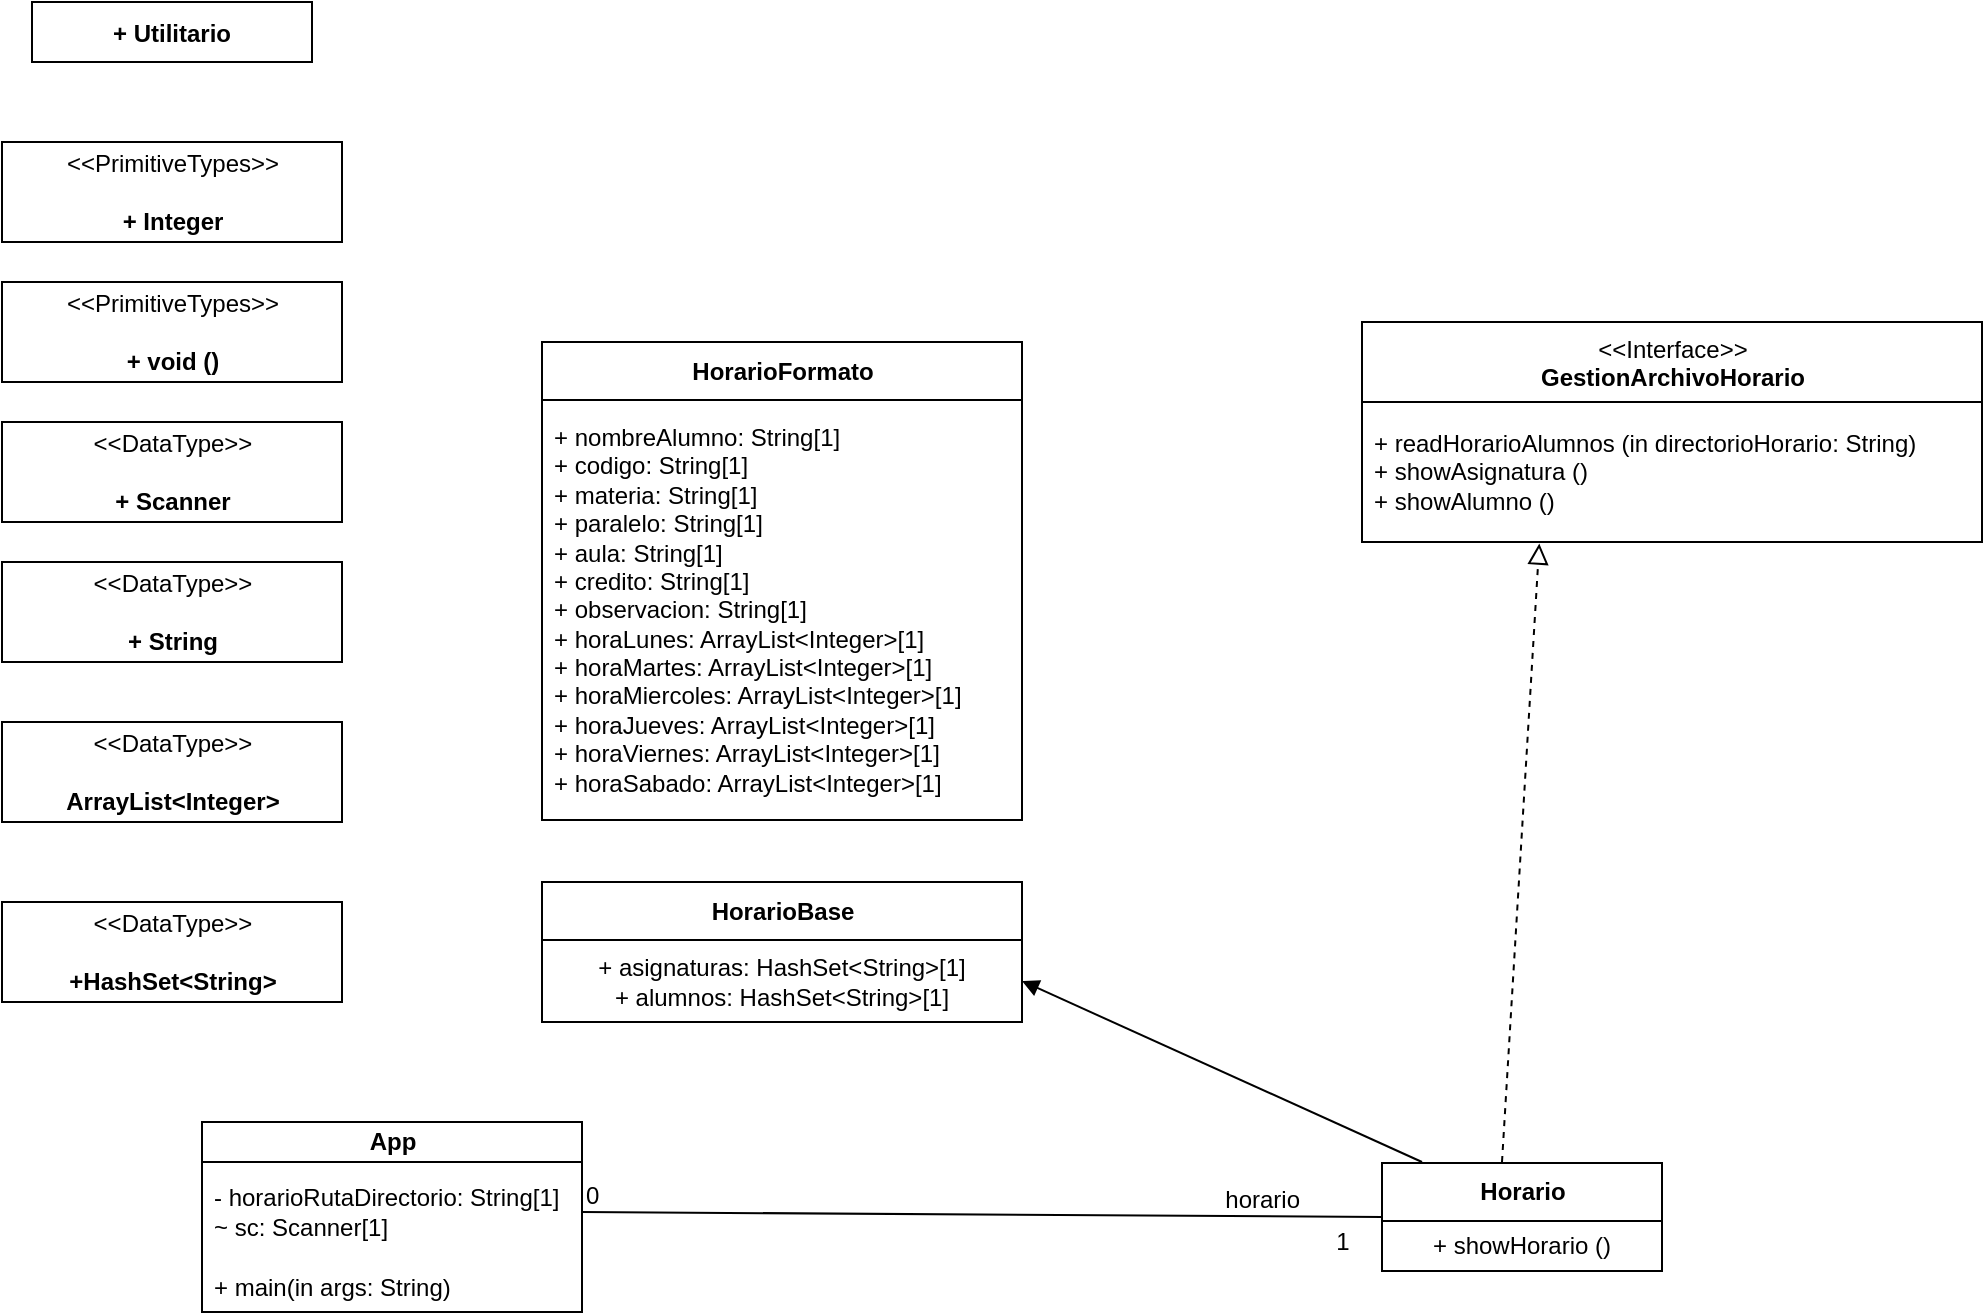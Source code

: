 <mxfile>
    <diagram id="nljEmskvn89XFRaa3V2e" name="Page-1">
        <mxGraphModel dx="722" dy="1147" grid="1" gridSize="10" guides="1" tooltips="1" connect="1" arrows="1" fold="1" page="1" pageScale="1" pageWidth="1100" pageHeight="850" math="0" shadow="0">
            <root>
                <mxCell id="0"/>
                <mxCell id="1" parent="0"/>
                <mxCell id="2" value="HorarioFormato" style="swimlane;fontStyle=1;align=center;verticalAlign=middle;childLayout=stackLayout;horizontal=1;startSize=29;horizontalStack=0;resizeParent=1;resizeParentMax=0;resizeLast=0;collapsible=0;marginBottom=0;html=1;" vertex="1" parent="1">
                    <mxGeometry x="360" y="120" width="240" height="239" as="geometry"/>
                </mxCell>
                <mxCell id="3" value="+ nombreAlumno: String[1]&lt;br&gt;+ codigo: String[1]&lt;br&gt;+ materia: String[1]&lt;br&gt;+ paralelo: String[1]&lt;br&gt;+ aula: String[1]&lt;br&gt;+ credito: String[1]&lt;br&gt;+ observacion: String[1]&lt;br&gt;+ horaLunes: ArrayList&amp;lt;Integer&amp;gt;[1]&lt;br&gt;+ horaMartes: ArrayList&amp;lt;Integer&amp;gt;[1]&lt;br&gt;+ horaMiercoles: ArrayList&amp;lt;Integer&amp;gt;[1]&lt;br&gt;+ horaJueves: ArrayList&amp;lt;Integer&amp;gt;[1]&lt;br&gt;+ horaViernes: ArrayList&amp;lt;Integer&amp;gt;[1]&lt;br&gt;+ horaSabado: ArrayList&amp;lt;Integer&amp;gt;[1]" style="text;html=1;strokeColor=none;fillColor=none;align=left;verticalAlign=middle;spacingLeft=4;spacingRight=4;overflow=hidden;rotatable=0;points=[[0,0.5],[1,0.5]];portConstraint=eastwest;" vertex="1" parent="2">
                    <mxGeometry y="29" width="240" height="210" as="geometry"/>
                </mxCell>
                <mxCell id="5" value="HorarioBase" style="swimlane;fontStyle=1;align=center;verticalAlign=middle;childLayout=stackLayout;horizontal=1;startSize=29;horizontalStack=0;resizeParent=1;resizeParentMax=0;resizeLast=0;collapsible=0;marginBottom=0;html=1;strokeColor=default;" vertex="1" parent="1">
                    <mxGeometry x="360" y="390" width="240" height="70" as="geometry"/>
                </mxCell>
                <mxCell id="6" value="+ asignaturas: HashSet&amp;lt;String&amp;gt;[1]&lt;br&gt;+ alumnos: HashSet&amp;lt;String&amp;gt;[1]" style="text;html=1;strokeColor=none;fillColor=none;align=center;verticalAlign=middle;spacingLeft=4;spacingRight=4;overflow=hidden;rotatable=0;points=[[0,0.5],[1,0.5]];portConstraint=eastwest;" vertex="1" parent="5">
                    <mxGeometry y="29" width="240" height="41" as="geometry"/>
                </mxCell>
                <mxCell id="8" value="Horario" style="swimlane;fontStyle=1;align=center;verticalAlign=middle;childLayout=stackLayout;horizontal=1;startSize=29;horizontalStack=0;resizeParent=1;resizeParentMax=0;resizeLast=0;collapsible=0;marginBottom=0;html=1;strokeColor=default;" vertex="1" parent="1">
                    <mxGeometry x="780" y="530.5" width="140" height="54" as="geometry"/>
                </mxCell>
                <mxCell id="9" value="+ showHorario ()" style="text;html=1;strokeColor=none;fillColor=none;align=center;verticalAlign=middle;spacingLeft=4;spacingRight=4;overflow=hidden;rotatable=0;points=[[0,0.5],[1,0.5]];portConstraint=eastwest;" vertex="1" parent="8">
                    <mxGeometry y="29" width="140" height="25" as="geometry"/>
                </mxCell>
                <mxCell id="11" value="&amp;lt;&amp;lt;Interface&amp;gt;&amp;gt;&lt;br&gt;&lt;b&gt;GestionArchivoHorario&lt;/b&gt;" style="swimlane;fontStyle=0;align=center;verticalAlign=top;childLayout=stackLayout;horizontal=1;startSize=40;horizontalStack=0;resizeParent=1;resizeParentMax=0;resizeLast=0;collapsible=0;marginBottom=0;html=1;strokeColor=default;" vertex="1" parent="1">
                    <mxGeometry x="770" y="110" width="310" height="110" as="geometry"/>
                </mxCell>
                <mxCell id="12" value="+ readHorarioAlumnos (in directorioHorario: String)&lt;br&gt;+ showAsignatura ()&lt;br&gt;+ showAlumno ()" style="text;html=1;strokeColor=none;fillColor=none;align=left;verticalAlign=middle;spacingLeft=4;spacingRight=4;overflow=hidden;rotatable=0;points=[[0,0.5],[1,0.5]];portConstraint=eastwest;" vertex="1" parent="11">
                    <mxGeometry y="40" width="310" height="70" as="geometry"/>
                </mxCell>
                <mxCell id="13" value="App" style="swimlane;fontStyle=1;align=center;verticalAlign=middle;childLayout=stackLayout;horizontal=1;startSize=20;horizontalStack=0;resizeParent=1;resizeParentMax=0;resizeLast=0;collapsible=0;marginBottom=0;html=1;strokeColor=default;" vertex="1" parent="1">
                    <mxGeometry x="190" y="510" width="190" height="95" as="geometry"/>
                </mxCell>
                <mxCell id="14" value="- horarioRutaDirectorio: String[1]&lt;br&gt;~ sc: Scanner[1]" style="text;html=1;strokeColor=none;fillColor=none;align=left;verticalAlign=middle;spacingLeft=4;spacingRight=4;overflow=hidden;rotatable=0;points=[[0,0.5],[1,0.5]];portConstraint=eastwest;" vertex="1" parent="13">
                    <mxGeometry y="20" width="190" height="50" as="geometry"/>
                </mxCell>
                <mxCell id="15" value="+ main(in args: String)" style="text;html=1;strokeColor=none;fillColor=none;align=left;verticalAlign=middle;spacingLeft=4;spacingRight=4;overflow=hidden;rotatable=0;points=[[0,0.5],[1,0.5]];portConstraint=eastwest;" vertex="1" parent="13">
                    <mxGeometry y="70" width="190" height="25" as="geometry"/>
                </mxCell>
                <mxCell id="16" value="" style="endArrow=none;html=1;rounded=0;align=center;verticalAlign=top;endFill=0;labelBackgroundColor=none;exitX=1;exitY=0.5;exitDx=0;exitDy=0;entryX=0;entryY=0.5;entryDx=0;entryDy=0;" edge="1" parent="1" source="14" target="8">
                    <mxGeometry relative="1" as="geometry">
                        <mxPoint x="470" y="560" as="sourcePoint"/>
                        <mxPoint x="630" y="560" as="targetPoint"/>
                    </mxGeometry>
                </mxCell>
                <mxCell id="17" value="0" style="resizable=0;html=1;align=left;verticalAlign=bottom;labelBackgroundColor=none;strokeColor=default;" connectable="0" vertex="1" parent="16">
                    <mxGeometry x="-1" relative="1" as="geometry"/>
                </mxCell>
                <mxCell id="19" value="horario" style="resizable=0;html=1;align=right;verticalAlign=bottom;labelBackgroundColor=none;strokeColor=default;" connectable="0" vertex="1" parent="16">
                    <mxGeometry x="1" relative="1" as="geometry">
                        <mxPoint x="-40" as="offset"/>
                    </mxGeometry>
                </mxCell>
                <mxCell id="20" value="1" style="text;html=1;align=center;verticalAlign=middle;resizable=0;points=[];autosize=1;strokeColor=none;fillColor=none;" vertex="1" parent="1">
                    <mxGeometry x="745" y="555" width="30" height="30" as="geometry"/>
                </mxCell>
                <mxCell id="21" value="" style="endArrow=block;startArrow=none;endFill=0;startFill=0;endSize=8;html=1;verticalAlign=bottom;dashed=1;labelBackgroundColor=none;entryX=0.286;entryY=1.011;entryDx=0;entryDy=0;entryPerimeter=0;" edge="1" parent="1" target="12">
                    <mxGeometry width="160" relative="1" as="geometry">
                        <mxPoint x="840" y="530" as="sourcePoint"/>
                        <mxPoint x="670" y="600" as="targetPoint"/>
                    </mxGeometry>
                </mxCell>
                <mxCell id="23" value="" style="html=1;verticalAlign=bottom;labelBackgroundColor=none;endArrow=block;endFill=1;endSize=6;align=left;entryX=1;entryY=0.5;entryDx=0;entryDy=0;" edge="1" parent="1" target="6">
                    <mxGeometry x="0.302" y="-122" relative="1" as="geometry">
                        <mxPoint x="800" y="530" as="sourcePoint"/>
                        <mxPoint x="690" y="490" as="targetPoint"/>
                        <mxPoint as="offset"/>
                    </mxGeometry>
                </mxCell>
                <mxCell id="24" value="&amp;lt;&amp;lt;DataType&amp;gt;&amp;gt;&lt;br&gt;&lt;br&gt;&lt;b&gt;+HashSet&amp;lt;String&amp;gt;&lt;/b&gt;" style="html=1;align=center;verticalAlign=middle;dashed=0;strokeColor=default;" vertex="1" parent="1">
                    <mxGeometry x="90" y="400" width="170" height="50" as="geometry"/>
                </mxCell>
                <mxCell id="25" value="&amp;lt;&amp;lt;DataType&amp;gt;&amp;gt;&lt;br&gt;&lt;br&gt;&lt;b&gt;ArrayList&amp;lt;Integer&amp;gt;&lt;/b&gt;" style="html=1;align=center;verticalAlign=middle;dashed=0;strokeColor=default;" vertex="1" parent="1">
                    <mxGeometry x="90" y="310" width="170" height="50" as="geometry"/>
                </mxCell>
                <mxCell id="26" value="&amp;lt;&amp;lt;DataType&amp;gt;&amp;gt;&lt;br&gt;&lt;br&gt;&lt;b&gt;+ String&lt;/b&gt;" style="html=1;align=center;verticalAlign=middle;dashed=0;strokeColor=default;" vertex="1" parent="1">
                    <mxGeometry x="90" y="230" width="170" height="50" as="geometry"/>
                </mxCell>
                <mxCell id="27" value="&amp;lt;&amp;lt;DataType&amp;gt;&amp;gt;&lt;br&gt;&lt;br&gt;&lt;b&gt;+ Scanner&lt;/b&gt;" style="html=1;align=center;verticalAlign=middle;dashed=0;strokeColor=default;" vertex="1" parent="1">
                    <mxGeometry x="90" y="160" width="170" height="50" as="geometry"/>
                </mxCell>
                <mxCell id="28" value="&amp;lt;&amp;lt;PrimitiveTypes&amp;gt;&amp;gt;&lt;br&gt;&lt;br&gt;&lt;b&gt;+ void ()&lt;/b&gt;&lt;span style=&quot;color: rgba(0, 0, 0, 0); font-family: monospace; font-size: 0px; text-align: start;&quot;&gt;%3CmxGraphModel%3E%3Croot%3E%3CmxCell%20id%3D%220%22%2F%3E%3CmxCell%20id%3D%221%22%20parent%3D%220%22%2F%3E%3CmxCell%20id%3D%222%22%20value%3D%22%26amp%3Blt%3B%26amp%3Blt%3BDataType%26amp%3Bgt%3B%26amp%3Bgt%3B%26lt%3Bbr%26gt%3B%26lt%3Bbr%26gt%3B%26lt%3Bb%26gt%3B%2B%20Scanner%26lt%3B%2Fb%26gt%3B%22%20style%3D%22html%3D1%3Balign%3Dcenter%3BverticalAlign%3Dmiddle%3Bdashed%3D0%3BstrokeColor%3Ddefault%3B%22%20vertex%3D%221%22%20parent%3D%221%22%3E%3CmxGeometry%20x%3D%2290%22%20y%3D%22160%22%20width%3D%22170%22%20height%3D%2250%22%20as%3D%22geometry%22%2F%3E%3C%2FmxCell%3E%3C%2Froot%3E%3C%2FmxGraphModel%3E&lt;/span&gt;" style="html=1;align=center;verticalAlign=middle;dashed=0;strokeColor=default;" vertex="1" parent="1">
                    <mxGeometry x="90" y="90" width="170" height="50" as="geometry"/>
                </mxCell>
                <mxCell id="29" value="&amp;lt;&amp;lt;PrimitiveTypes&amp;gt;&amp;gt;&lt;br&gt;&lt;br&gt;&lt;b&gt;+ Integer&lt;/b&gt;&lt;span style=&quot;color: rgba(0, 0, 0, 0); font-family: monospace; font-size: 0px; text-align: start;&quot;&gt;%3CmxGraphModel%3E%3Croot%3E%3CmxCell%20id%3D%220%22%2F%3E%3CmxCell%20id%3D%221%22%20parent%3D%220%22%2F%3E%3CmxCell%20id%3D%222%22%20value%3D%22%26amp%3Blt%3B%26amp%3Blt%3BDataType%26amp%3Bgt%3B%26amp%3Bgt%3B%26lt%3Bbr%26gt%3B%26lt%3Bbr%26gt%3B%26lt%3Bb%26gt%3B%2B%20Scanner%26lt%3B%2Fb%26gt%3B%22%20style%3D%22html%3D1%3Balign%3Dcenter%3BverticalAlign%3Dmiddle%3Bdashed%3D0%3BstrokeColor%3Ddefault%3B%22%20vertex%3D%221%22%20parent%3D%221%22%3E%3CmxGeometry%20x%3D%2290%22%20y%3D%22160%22%20width%3D%22170%22%20height%3D%2250%22%20as%3D%22geometry%22%2F%3E%3C%2FmxCell%3E%3C%2Froot%3E%3C%2FmxGraphModel%3E&lt;/span&gt;" style="html=1;align=center;verticalAlign=middle;dashed=0;strokeColor=default;" vertex="1" parent="1">
                    <mxGeometry x="90" y="20" width="170" height="50" as="geometry"/>
                </mxCell>
                <mxCell id="31" value="+ Utilitario" style="fontStyle=1;strokeColor=default;" vertex="1" parent="1">
                    <mxGeometry x="105" y="-50" width="140" height="30" as="geometry"/>
                </mxCell>
            </root>
        </mxGraphModel>
    </diagram>
</mxfile>
